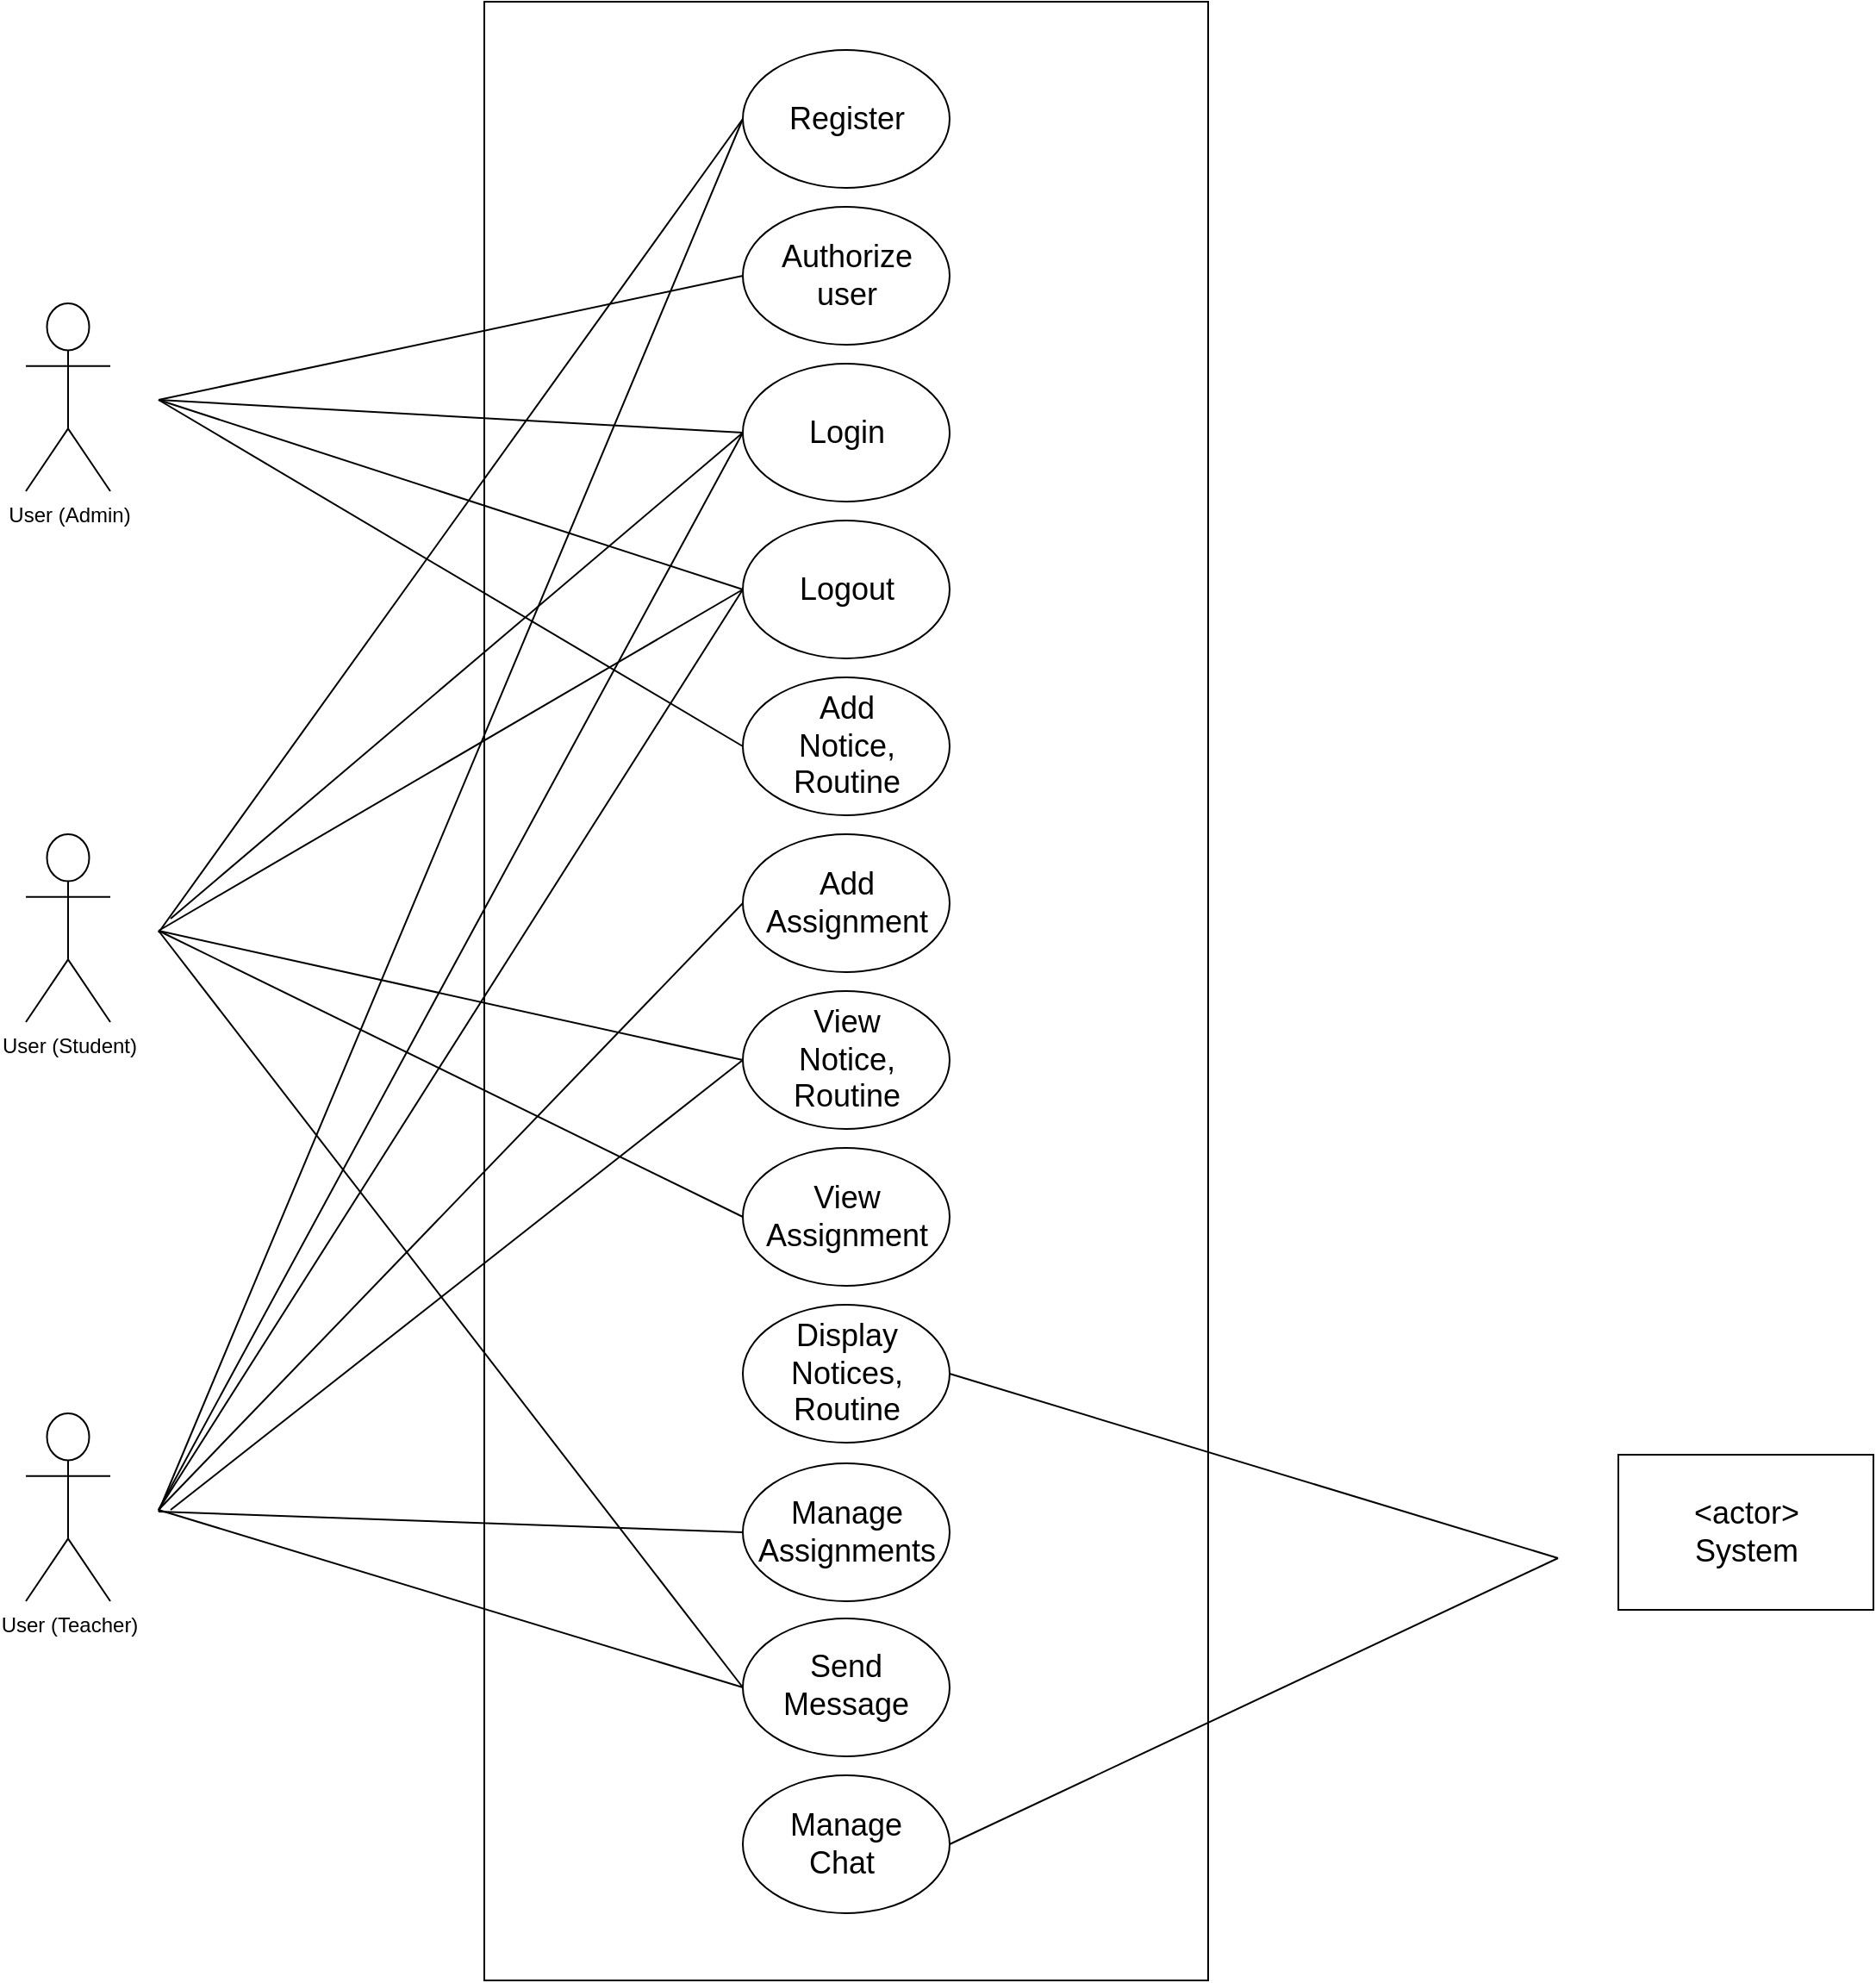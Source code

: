 <mxfile version="13.3.9" type="device"><diagram id="tku1OkV999GJmXCa061X" name="Page-1"><mxGraphModel dx="1564" dy="840" grid="1" gridSize="7" guides="1" tooltips="1" connect="1" arrows="1" fold="1" page="1" pageScale="1" pageWidth="827" pageHeight="1169" math="0" shadow="0"><root><mxCell id="0"/><mxCell id="1" parent="0"/><mxCell id="e6pwShVOQUtZs1lghgiU-2" value="" style="rounded=0;whiteSpace=wrap;html=1;" parent="1" vertex="1"><mxGeometry x="329" y="21" width="420" height="1148" as="geometry"/></mxCell><mxCell id="e6pwShVOQUtZs1lghgiU-4" value="User (Admin)" style="shape=umlActor;verticalLabelPosition=bottom;verticalAlign=top;html=1;outlineConnect=0;" parent="1" vertex="1"><mxGeometry x="63" y="196" width="49" height="109" as="geometry"/></mxCell><mxCell id="e6pwShVOQUtZs1lghgiU-7" value="User (Student)" style="shape=umlActor;verticalLabelPosition=bottom;verticalAlign=top;html=1;outlineConnect=0;" parent="1" vertex="1"><mxGeometry x="63" y="504" width="49" height="109" as="geometry"/></mxCell><mxCell id="e6pwShVOQUtZs1lghgiU-9" value="User (Teacher)" style="shape=umlActor;verticalLabelPosition=bottom;verticalAlign=top;html=1;outlineConnect=0;" parent="1" vertex="1"><mxGeometry x="63" y="840" width="49" height="109" as="geometry"/></mxCell><mxCell id="e6pwShVOQUtZs1lghgiU-10" value="" style="rounded=0;whiteSpace=wrap;html=1;" parent="1" vertex="1"><mxGeometry x="987" y="864" width="148" height="90" as="geometry"/></mxCell><mxCell id="e6pwShVOQUtZs1lghgiU-11" value="&amp;lt;actor&amp;gt;&lt;br style=&quot;font-size: 18px;&quot;&gt;System" style="text;html=1;strokeColor=none;fillColor=none;align=center;verticalAlign=middle;whiteSpace=wrap;rounded=0;fontSize=18;" parent="1" vertex="1"><mxGeometry x="994.5" y="870.5" width="133" height="77" as="geometry"/></mxCell><mxCell id="e6pwShVOQUtZs1lghgiU-19" value="" style="ellipse;whiteSpace=wrap;html=1;fontSize=18;" parent="1" vertex="1"><mxGeometry x="479" y="49" width="120" height="80" as="geometry"/></mxCell><mxCell id="e6pwShVOQUtZs1lghgiU-20" value="" style="ellipse;whiteSpace=wrap;html=1;fontSize=18;" parent="1" vertex="1"><mxGeometry x="479" y="140" width="120" height="80" as="geometry"/></mxCell><mxCell id="e6pwShVOQUtZs1lghgiU-21" value="" style="ellipse;whiteSpace=wrap;html=1;fontSize=18;" parent="1" vertex="1"><mxGeometry x="479" y="231" width="120" height="80" as="geometry"/></mxCell><mxCell id="e6pwShVOQUtZs1lghgiU-22" value="" style="ellipse;whiteSpace=wrap;html=1;fontSize=18;" parent="1" vertex="1"><mxGeometry x="479" y="322" width="120" height="80" as="geometry"/></mxCell><mxCell id="e6pwShVOQUtZs1lghgiU-23" value="" style="ellipse;whiteSpace=wrap;html=1;fontSize=18;" parent="1" vertex="1"><mxGeometry x="479" y="413" width="120" height="80" as="geometry"/></mxCell><mxCell id="e6pwShVOQUtZs1lghgiU-24" value="" style="ellipse;whiteSpace=wrap;html=1;fontSize=18;" parent="1" vertex="1"><mxGeometry x="479" y="504" width="120" height="80" as="geometry"/></mxCell><mxCell id="e6pwShVOQUtZs1lghgiU-25" value="" style="ellipse;whiteSpace=wrap;html=1;fontSize=18;" parent="1" vertex="1"><mxGeometry x="479" y="595" width="120" height="80" as="geometry"/></mxCell><mxCell id="e6pwShVOQUtZs1lghgiU-26" value="" style="ellipse;whiteSpace=wrap;html=1;fontSize=18;" parent="1" vertex="1"><mxGeometry x="479" y="686" width="120" height="80" as="geometry"/></mxCell><mxCell id="e6pwShVOQUtZs1lghgiU-34" value="" style="ellipse;whiteSpace=wrap;html=1;fontSize=18;" parent="1" vertex="1"><mxGeometry x="479" y="777" width="120" height="80" as="geometry"/></mxCell><mxCell id="e6pwShVOQUtZs1lghgiU-35" value="" style="ellipse;whiteSpace=wrap;html=1;fontSize=18;" parent="1" vertex="1"><mxGeometry x="479" y="869" width="120" height="80" as="geometry"/></mxCell><mxCell id="e6pwShVOQUtZs1lghgiU-36" value="" style="ellipse;whiteSpace=wrap;html=1;fontSize=18;" parent="1" vertex="1"><mxGeometry x="479" y="959" width="120" height="80" as="geometry"/></mxCell><mxCell id="e6pwShVOQUtZs1lghgiU-37" value="" style="ellipse;whiteSpace=wrap;html=1;fontSize=18;" parent="1" vertex="1"><mxGeometry x="479" y="1050" width="120" height="80" as="geometry"/></mxCell><mxCell id="e6pwShVOQUtZs1lghgiU-40" value="Register" style="text;html=1;strokeColor=none;fillColor=none;align=center;verticalAlign=middle;whiteSpace=wrap;rounded=0;fontSize=18;" parent="1" vertex="1"><mxGeometry x="493.5" y="64.5" width="91" height="49" as="geometry"/></mxCell><mxCell id="e6pwShVOQUtZs1lghgiU-41" value="Authorize user" style="text;html=1;strokeColor=none;fillColor=none;align=center;verticalAlign=middle;whiteSpace=wrap;rounded=0;fontSize=18;" parent="1" vertex="1"><mxGeometry x="493.5" y="155.5" width="91" height="49" as="geometry"/></mxCell><mxCell id="e6pwShVOQUtZs1lghgiU-42" value="Login" style="text;html=1;strokeColor=none;fillColor=none;align=center;verticalAlign=middle;whiteSpace=wrap;rounded=0;fontSize=18;" parent="1" vertex="1"><mxGeometry x="493.5" y="246.5" width="91" height="49" as="geometry"/></mxCell><mxCell id="e6pwShVOQUtZs1lghgiU-43" value="Logout" style="text;html=1;strokeColor=none;fillColor=none;align=center;verticalAlign=middle;whiteSpace=wrap;rounded=0;fontSize=18;" parent="1" vertex="1"><mxGeometry x="493.5" y="337.5" width="91" height="49" as="geometry"/></mxCell><mxCell id="e6pwShVOQUtZs1lghgiU-44" value="Add Notice, Routine" style="text;html=1;strokeColor=none;fillColor=none;align=center;verticalAlign=middle;whiteSpace=wrap;rounded=0;fontSize=18;" parent="1" vertex="1"><mxGeometry x="493.5" y="428.5" width="91" height="49" as="geometry"/></mxCell><mxCell id="e6pwShVOQUtZs1lghgiU-45" value="Add Assignment" style="text;html=1;strokeColor=none;fillColor=none;align=center;verticalAlign=middle;whiteSpace=wrap;rounded=0;fontSize=18;" parent="1" vertex="1"><mxGeometry x="493.5" y="519.5" width="91" height="49" as="geometry"/></mxCell><mxCell id="e6pwShVOQUtZs1lghgiU-46" value="View Notice, Routine" style="text;html=1;strokeColor=none;fillColor=none;align=center;verticalAlign=middle;whiteSpace=wrap;rounded=0;fontSize=18;" parent="1" vertex="1"><mxGeometry x="493.5" y="610.5" width="91" height="49" as="geometry"/></mxCell><mxCell id="e6pwShVOQUtZs1lghgiU-47" value="View Assignment" style="text;html=1;strokeColor=none;fillColor=none;align=center;verticalAlign=middle;whiteSpace=wrap;rounded=0;fontSize=18;" parent="1" vertex="1"><mxGeometry x="493.5" y="701.5" width="91" height="49" as="geometry"/></mxCell><mxCell id="e6pwShVOQUtZs1lghgiU-48" value="Display Notices, Routine" style="text;html=1;strokeColor=none;fillColor=none;align=center;verticalAlign=middle;whiteSpace=wrap;rounded=0;fontSize=18;" parent="1" vertex="1"><mxGeometry x="493.5" y="792.5" width="91" height="49" as="geometry"/></mxCell><mxCell id="e6pwShVOQUtZs1lghgiU-49" value="Manage Assignments" style="text;html=1;strokeColor=none;fillColor=none;align=center;verticalAlign=middle;whiteSpace=wrap;rounded=0;fontSize=18;" parent="1" vertex="1"><mxGeometry x="493.5" y="884.5" width="91" height="49" as="geometry"/></mxCell><mxCell id="e6pwShVOQUtZs1lghgiU-53" value="" style="endArrow=none;html=1;fontSize=18;entryX=0;entryY=0.5;entryDx=0;entryDy=0;" parent="1" target="e6pwShVOQUtZs1lghgiU-20" edge="1"><mxGeometry width="50" height="50" relative="1" as="geometry"><mxPoint x="140" y="252" as="sourcePoint"/><mxPoint x="869" y="399" as="targetPoint"/></mxGeometry></mxCell><mxCell id="e6pwShVOQUtZs1lghgiU-54" value="" style="endArrow=none;html=1;fontSize=18;entryX=0;entryY=0.5;entryDx=0;entryDy=0;" parent="1" target="e6pwShVOQUtZs1lghgiU-23" edge="1"><mxGeometry width="50" height="50" relative="1" as="geometry"><mxPoint x="140" y="252" as="sourcePoint"/><mxPoint x="197" y="280" as="targetPoint"/></mxGeometry></mxCell><mxCell id="e6pwShVOQUtZs1lghgiU-55" value="" style="endArrow=none;html=1;fontSize=18;entryX=0;entryY=0.5;entryDx=0;entryDy=0;" parent="1" target="e6pwShVOQUtZs1lghgiU-19" edge="1"><mxGeometry width="50" height="50" relative="1" as="geometry"><mxPoint x="140" y="561" as="sourcePoint"/><mxPoint x="169" y="511" as="targetPoint"/></mxGeometry></mxCell><mxCell id="e6pwShVOQUtZs1lghgiU-56" value="" style="endArrow=none;html=1;fontSize=18;entryX=0;entryY=0.5;entryDx=0;entryDy=0;" parent="1" target="e6pwShVOQUtZs1lghgiU-21" edge="1"><mxGeometry width="50" height="50" relative="1" as="geometry"><mxPoint x="147" y="553" as="sourcePoint"/><mxPoint x="399" y="399" as="targetPoint"/></mxGeometry></mxCell><mxCell id="e6pwShVOQUtZs1lghgiU-57" value="" style="endArrow=none;html=1;fontSize=18;entryX=0;entryY=0.5;entryDx=0;entryDy=0;" parent="1" target="e6pwShVOQUtZs1lghgiU-22" edge="1"><mxGeometry width="50" height="50" relative="1" as="geometry"><mxPoint x="140" y="560" as="sourcePoint"/><mxPoint x="246" y="525" as="targetPoint"/></mxGeometry></mxCell><mxCell id="e6pwShVOQUtZs1lghgiU-58" value="" style="endArrow=none;html=1;fontSize=18;entryX=0;entryY=0.5;entryDx=0;entryDy=0;" parent="1" target="e6pwShVOQUtZs1lghgiU-25" edge="1"><mxGeometry width="50" height="50" relative="1" as="geometry"><mxPoint x="140" y="560" as="sourcePoint"/><mxPoint x="309" y="567" as="targetPoint"/></mxGeometry></mxCell><mxCell id="e6pwShVOQUtZs1lghgiU-59" value="" style="endArrow=none;html=1;fontSize=18;entryX=0;entryY=0.5;entryDx=0;entryDy=0;" parent="1" target="e6pwShVOQUtZs1lghgiU-26" edge="1"><mxGeometry width="50" height="50" relative="1" as="geometry"><mxPoint x="140" y="560" as="sourcePoint"/><mxPoint x="267" y="623" as="targetPoint"/></mxGeometry></mxCell><mxCell id="e6pwShVOQUtZs1lghgiU-62" value="Send Message" style="text;html=1;strokeColor=none;fillColor=none;align=center;verticalAlign=middle;whiteSpace=wrap;rounded=0;fontSize=18;" parent="1" vertex="1"><mxGeometry x="497" y="973" width="84" height="49" as="geometry"/></mxCell><mxCell id="e6pwShVOQUtZs1lghgiU-63" value="Manage Chat&amp;nbsp;" style="text;html=1;strokeColor=none;fillColor=none;align=center;verticalAlign=middle;whiteSpace=wrap;rounded=0;fontSize=18;" parent="1" vertex="1"><mxGeometry x="497" y="1065.5" width="84" height="49" as="geometry"/></mxCell><mxCell id="e6pwShVOQUtZs1lghgiU-65" value="" style="endArrow=none;html=1;fontSize=18;entryX=0;entryY=0.5;entryDx=0;entryDy=0;" parent="1" target="e6pwShVOQUtZs1lghgiU-21" edge="1"><mxGeometry width="50" height="50" relative="1" as="geometry"><mxPoint x="140" y="252" as="sourcePoint"/><mxPoint x="960" y="392" as="targetPoint"/></mxGeometry></mxCell><mxCell id="e6pwShVOQUtZs1lghgiU-66" value="" style="endArrow=none;html=1;fontSize=18;entryX=0;entryY=0.5;entryDx=0;entryDy=0;" parent="1" target="e6pwShVOQUtZs1lghgiU-22" edge="1"><mxGeometry width="50" height="50" relative="1" as="geometry"><mxPoint x="140" y="252" as="sourcePoint"/><mxPoint x="260" y="336" as="targetPoint"/></mxGeometry></mxCell><mxCell id="e6pwShVOQUtZs1lghgiU-67" value="" style="endArrow=none;html=1;fontSize=18;entryX=0;entryY=0.5;entryDx=0;entryDy=0;" parent="1" target="e6pwShVOQUtZs1lghgiU-19" edge="1"><mxGeometry width="50" height="50" relative="1" as="geometry"><mxPoint x="140" y="897" as="sourcePoint"/><mxPoint x="190" y="847" as="targetPoint"/></mxGeometry></mxCell><mxCell id="e6pwShVOQUtZs1lghgiU-68" value="" style="endArrow=none;html=1;fontSize=18;entryX=0;entryY=0.5;entryDx=0;entryDy=0;" parent="1" target="e6pwShVOQUtZs1lghgiU-22" edge="1"><mxGeometry width="50" height="50" relative="1" as="geometry"><mxPoint x="140" y="896" as="sourcePoint"/><mxPoint x="960" y="497" as="targetPoint"/></mxGeometry></mxCell><mxCell id="e6pwShVOQUtZs1lghgiU-69" value="" style="endArrow=none;html=1;fontSize=18;entryX=0;entryY=0.5;entryDx=0;entryDy=0;" parent="1" target="e6pwShVOQUtZs1lghgiU-24" edge="1"><mxGeometry width="50" height="50" relative="1" as="geometry"><mxPoint x="140" y="896" as="sourcePoint"/><mxPoint x="273" y="854" as="targetPoint"/></mxGeometry></mxCell><mxCell id="e6pwShVOQUtZs1lghgiU-70" value="" style="endArrow=none;html=1;fontSize=18;entryX=0;entryY=0.5;entryDx=0;entryDy=0;" parent="1" target="e6pwShVOQUtZs1lghgiU-35" edge="1"><mxGeometry width="50" height="50" relative="1" as="geometry"><mxPoint x="140" y="897" as="sourcePoint"/><mxPoint x="239" y="847" as="targetPoint"/></mxGeometry></mxCell><mxCell id="e6pwShVOQUtZs1lghgiU-71" value="" style="endArrow=none;html=1;fontSize=18;entryX=0;entryY=0.5;entryDx=0;entryDy=0;" parent="1" target="e6pwShVOQUtZs1lghgiU-36" edge="1"><mxGeometry width="50" height="50" relative="1" as="geometry"><mxPoint x="140" y="560" as="sourcePoint"/><mxPoint x="476" y="994" as="targetPoint"/></mxGeometry></mxCell><mxCell id="e6pwShVOQUtZs1lghgiU-72" value="" style="endArrow=none;html=1;fontSize=18;entryX=0;entryY=0.5;entryDx=0;entryDy=0;" parent="1" target="e6pwShVOQUtZs1lghgiU-36" edge="1"><mxGeometry width="50" height="50" relative="1" as="geometry"><mxPoint x="140" y="896" as="sourcePoint"/><mxPoint x="309" y="994" as="targetPoint"/></mxGeometry></mxCell><mxCell id="e6pwShVOQUtZs1lghgiU-73" value="" style="endArrow=none;html=1;fontSize=18;entryX=0;entryY=0.5;entryDx=0;entryDy=0;" parent="1" target="e6pwShVOQUtZs1lghgiU-21" edge="1"><mxGeometry width="50" height="50" relative="1" as="geometry"><mxPoint x="140" y="896" as="sourcePoint"/><mxPoint x="239" y="350" as="targetPoint"/></mxGeometry></mxCell><mxCell id="e6pwShVOQUtZs1lghgiU-74" value="" style="endArrow=none;html=1;fontSize=18;entryX=0;entryY=0.5;entryDx=0;entryDy=0;" parent="1" target="e6pwShVOQUtZs1lghgiU-25" edge="1"><mxGeometry width="50" height="50" relative="1" as="geometry"><mxPoint x="147" y="896" as="sourcePoint"/><mxPoint x="407" y="805" as="targetPoint"/></mxGeometry></mxCell><mxCell id="e6pwShVOQUtZs1lghgiU-75" value="" style="endArrow=none;html=1;fontSize=18;exitX=1;exitY=0.5;exitDx=0;exitDy=0;" parent="1" source="e6pwShVOQUtZs1lghgiU-34" edge="1"><mxGeometry width="50" height="50" relative="1" as="geometry"><mxPoint x="882" y="610" as="sourcePoint"/><mxPoint x="952" y="924" as="targetPoint"/></mxGeometry></mxCell><mxCell id="e6pwShVOQUtZs1lghgiU-76" value="" style="endArrow=none;html=1;fontSize=18;exitX=1;exitY=0.5;exitDx=0;exitDy=0;" parent="1" source="e6pwShVOQUtZs1lghgiU-37" edge="1"><mxGeometry width="50" height="50" relative="1" as="geometry"><mxPoint x="868" y="1023" as="sourcePoint"/><mxPoint x="952" y="924" as="targetPoint"/></mxGeometry></mxCell></root></mxGraphModel></diagram></mxfile>